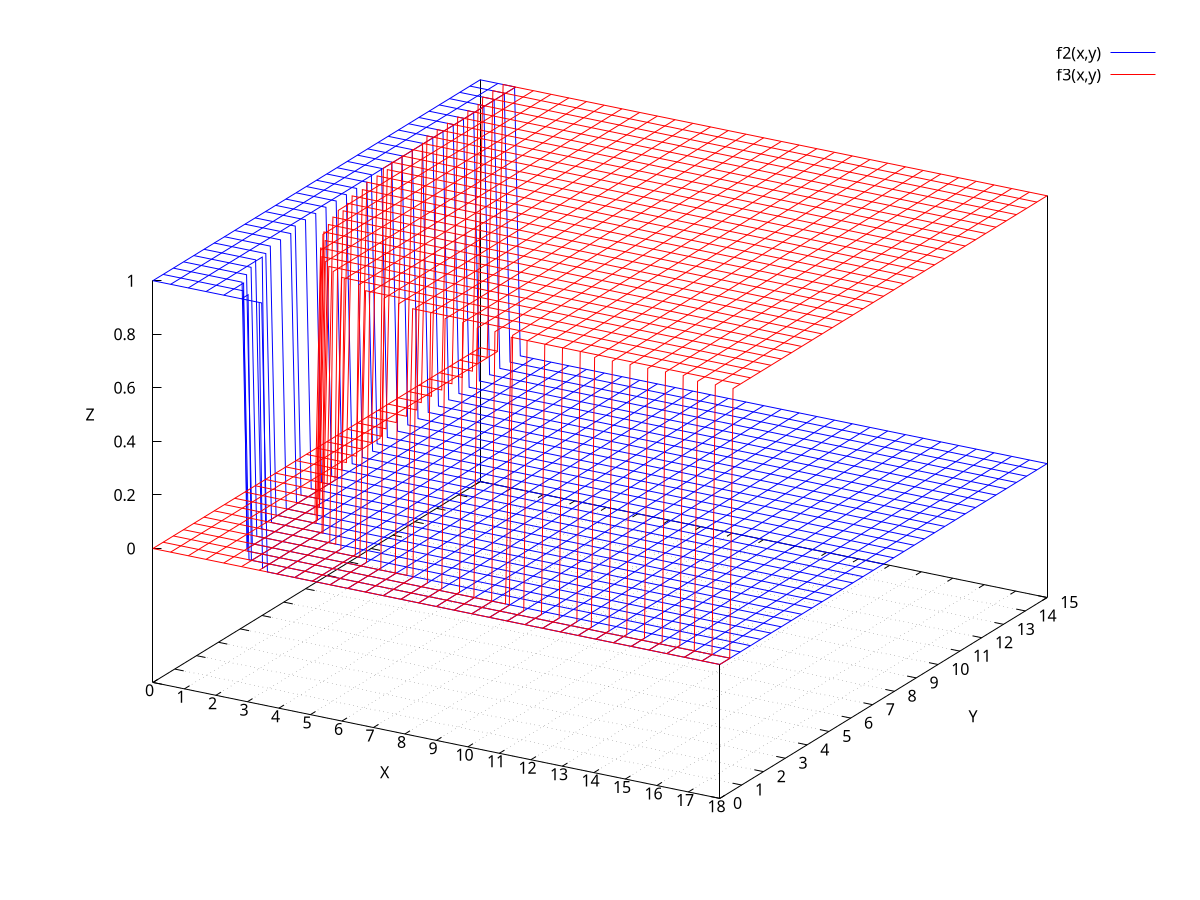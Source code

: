 # setup
set xlabel "X"
set ylabel "Y"
set zlabel "Z"
set xrange [ 0: 18]
set yrange [ 0: 15]
set grid
set style function lines
set ytics 1
set xtics 1
set isosamples 33, 33

# definitions
f2(x,y) = x * y + x - y - 3.5 <= 0
f3(x,y) = 10 - x * y <= 0

# action
splot f2(x,y) lc rgb "blue",  \
      f3(x,y) lc rgb "red"

#pause mouse any
pause -1
